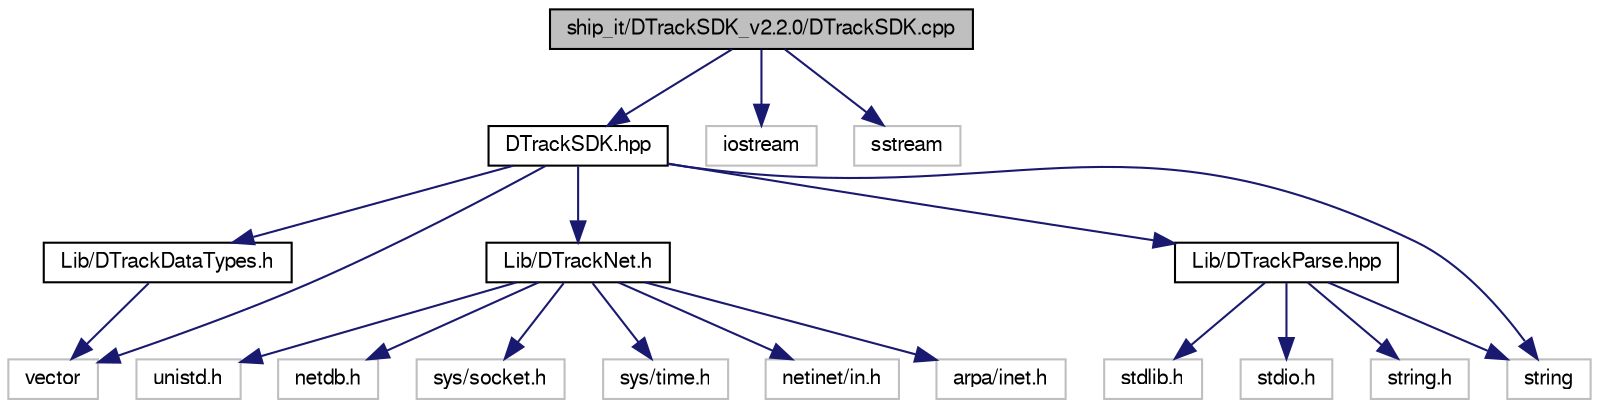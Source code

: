digraph G
{
  edge [fontname="FreeSans",fontsize=10,labelfontname="FreeSans",labelfontsize=10];
  node [fontname="FreeSans",fontsize=10,shape=record];
  Node1 [label="ship_it/DTrackSDK_v2.2.0/DTrackSDK.cpp",height=0.2,width=0.4,color="black", fillcolor="grey75", style="filled" fontcolor="black"];
  Node1 -> Node2 [color="midnightblue",fontsize=10,style="solid",fontname="FreeSans"];
  Node2 [label="DTrackSDK.hpp",height=0.2,width=0.4,color="black", fillcolor="white", style="filled",URL="$ship__it_2_d_track_s_d_k__v2_82_80_2_d_track_s_d_k_8hpp.html"];
  Node2 -> Node3 [color="midnightblue",fontsize=10,style="solid",fontname="FreeSans"];
  Node3 [label="Lib/DTrackDataTypes.h",height=0.2,width=0.4,color="black", fillcolor="white", style="filled",URL="$ship__it_2_d_track_s_d_k__v2_82_80_2_lib_2_d_track_data_types_8h.html"];
  Node3 -> Node4 [color="midnightblue",fontsize=10,style="solid",fontname="FreeSans"];
  Node4 [label="vector",height=0.2,width=0.4,color="grey75", fillcolor="white", style="filled"];
  Node2 -> Node5 [color="midnightblue",fontsize=10,style="solid",fontname="FreeSans"];
  Node5 [label="Lib/DTrackNet.h",height=0.2,width=0.4,color="black", fillcolor="white", style="filled",URL="$ship__it_2_d_track_s_d_k__v2_82_80_2_lib_2_d_track_net_8h.html"];
  Node5 -> Node6 [color="midnightblue",fontsize=10,style="solid",fontname="FreeSans"];
  Node6 [label="unistd.h",height=0.2,width=0.4,color="grey75", fillcolor="white", style="filled"];
  Node5 -> Node7 [color="midnightblue",fontsize=10,style="solid",fontname="FreeSans"];
  Node7 [label="netdb.h",height=0.2,width=0.4,color="grey75", fillcolor="white", style="filled"];
  Node5 -> Node8 [color="midnightblue",fontsize=10,style="solid",fontname="FreeSans"];
  Node8 [label="sys/socket.h",height=0.2,width=0.4,color="grey75", fillcolor="white", style="filled"];
  Node5 -> Node9 [color="midnightblue",fontsize=10,style="solid",fontname="FreeSans"];
  Node9 [label="sys/time.h",height=0.2,width=0.4,color="grey75", fillcolor="white", style="filled"];
  Node5 -> Node10 [color="midnightblue",fontsize=10,style="solid",fontname="FreeSans"];
  Node10 [label="netinet/in.h",height=0.2,width=0.4,color="grey75", fillcolor="white", style="filled"];
  Node5 -> Node11 [color="midnightblue",fontsize=10,style="solid",fontname="FreeSans"];
  Node11 [label="arpa/inet.h",height=0.2,width=0.4,color="grey75", fillcolor="white", style="filled"];
  Node2 -> Node12 [color="midnightblue",fontsize=10,style="solid",fontname="FreeSans"];
  Node12 [label="Lib/DTrackParse.hpp",height=0.2,width=0.4,color="black", fillcolor="white", style="filled",URL="$ship__it_2_d_track_s_d_k__v2_82_80_2_lib_2_d_track_parse_8hpp.html"];
  Node12 -> Node13 [color="midnightblue",fontsize=10,style="solid",fontname="FreeSans"];
  Node13 [label="stdlib.h",height=0.2,width=0.4,color="grey75", fillcolor="white", style="filled"];
  Node12 -> Node14 [color="midnightblue",fontsize=10,style="solid",fontname="FreeSans"];
  Node14 [label="stdio.h",height=0.2,width=0.4,color="grey75", fillcolor="white", style="filled"];
  Node12 -> Node15 [color="midnightblue",fontsize=10,style="solid",fontname="FreeSans"];
  Node15 [label="string.h",height=0.2,width=0.4,color="grey75", fillcolor="white", style="filled"];
  Node12 -> Node16 [color="midnightblue",fontsize=10,style="solid",fontname="FreeSans"];
  Node16 [label="string",height=0.2,width=0.4,color="grey75", fillcolor="white", style="filled"];
  Node2 -> Node16 [color="midnightblue",fontsize=10,style="solid",fontname="FreeSans"];
  Node2 -> Node4 [color="midnightblue",fontsize=10,style="solid",fontname="FreeSans"];
  Node1 -> Node17 [color="midnightblue",fontsize=10,style="solid",fontname="FreeSans"];
  Node17 [label="iostream",height=0.2,width=0.4,color="grey75", fillcolor="white", style="filled"];
  Node1 -> Node18 [color="midnightblue",fontsize=10,style="solid",fontname="FreeSans"];
  Node18 [label="sstream",height=0.2,width=0.4,color="grey75", fillcolor="white", style="filled"];
}
